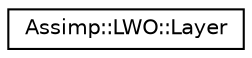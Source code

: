 digraph "Graphical Class Hierarchy"
{
  edge [fontname="Helvetica",fontsize="10",labelfontname="Helvetica",labelfontsize="10"];
  node [fontname="Helvetica",fontsize="10",shape=record];
  rankdir="LR";
  Node1 [label="Assimp::LWO::Layer",height=0.2,width=0.4,color="black", fillcolor="white", style="filled",URL="$struct_assimp_1_1_l_w_o_1_1_layer.html",tooltip="Represents a layer in the file. "];
}
